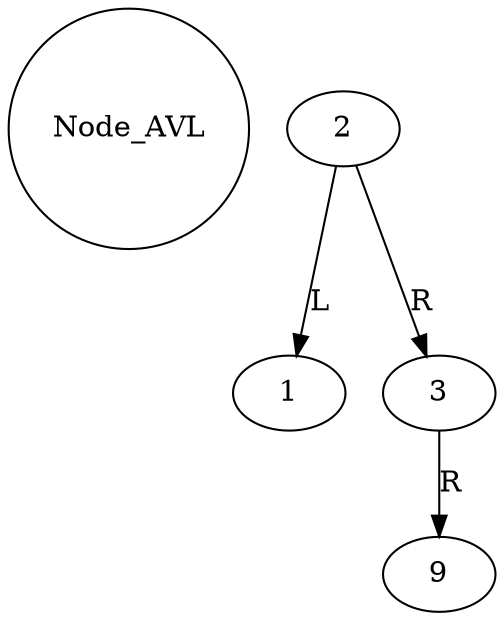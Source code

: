 digraph G{
Node_AVL [shape=circle];
"1713706601728"[label="2"];
"1713706601600"[label="1"];
"1713706495712"[label="3"];
"1713712889584"[label="9"];
"1713706601728" -> "1713706601600" [label = "L"];
"1713706601728" -> "1713706495712" [label = "R"];
"1713706495712" -> "1713712889584" [label = "R"];
}

